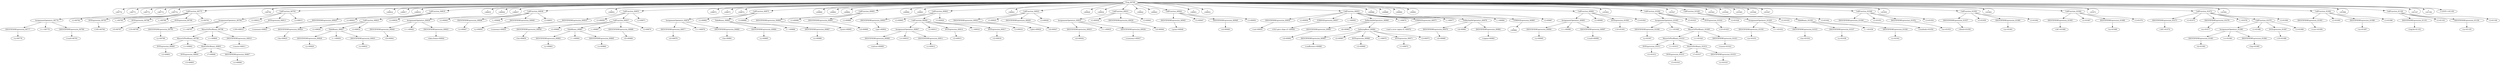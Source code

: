 digraph {

"Prog_60769"->"<
>60770";
"Prog_60769"->"<
>60771";
"Prog_60769"->"<
>60772";
"Prog_60769"->"<
>60773";
"Prog_60769"->"<
>60774";
"Prog_60769"->"CallFunction_60775";
"CallFunction_60775"->"AssignmentOpetators_60776";
"AssignmentOpetators_60776"->"IDENTIFIERExpression_60777";
"IDENTIFIERExpression_60777"->"<x>60778";
"AssignmentOpetators_60776"->"<<->60779";
"AssignmentOpetators_60776"->"IDENTIFIERExpression_60780";
"IDENTIFIERExpression_60780"->"<runif>60781";
"CallFunction_60775"->"<(>60782";
"CallFunction_60775"->"INTExpression_60783";
"INTExpression_60783"->"<100>60784";
"CallFunction_60775"->"<,>60785";
"CallFunction_60775"->"INTExpression_60786";
"INTExpression_60786"->"<0>60787";
"CallFunction_60775"->"<,>60788";
"CallFunction_60775"->"INTExpression_60789";
"INTExpression_60789"->"<10>60790";
"CallFunction_60775"->"<)>60791";
"Prog_60769"->"<
>60792";
"Prog_60769"->"CallFunction_60793";
"CallFunction_60793"->"AssignmentOpetators_60794";
"AssignmentOpetators_60794"->"IDENTIFIERExpression_60795";
"IDENTIFIERExpression_60795"->"<y>60796";
"AssignmentOpetators_60794"->"<<->60797";
"AssignmentOpetators_60794"->"MinusOrPlusBinary_60798";
"MinusOrPlusBinary_60798"->"MinusOrPlusBinary_60799";
"MinusOrPlusBinary_60799"->"INTExpression_60800";
"INTExpression_60800"->"<2>60801";
"MinusOrPlusBinary_60799"->"<+>60802";
"MinusOrPlusBinary_60799"->"MultOrDivBinary_60803";
"MultOrDivBinary_60803"->"INTExpression_60804";
"INTExpression_60804"->"<3>60805";
"MultOrDivBinary_60803"->"<*>60806";
"MultOrDivBinary_60803"->"IDENTIFIERExpression_60807";
"IDENTIFIERExpression_60807"->"<x>60808";
"MinusOrPlusBinary_60798"->"<+>60809";
"MinusOrPlusBinary_60798"->"IDENTIFIERExpression_60810";
"IDENTIFIERExpression_60810"->"<rnorm>60811";
"CallFunction_60793"->"<(>60812";
"CallFunction_60793"->"INTExpression_60813";
"INTExpression_60813"->"<100>60814";
"CallFunction_60793"->"<)>60815";
"Prog_60769"->"<
>60816";
"Prog_60769"->"<
>60817";
"Prog_60769"->"<
>60818";
"Prog_60769"->"CallFunction_60819";
"CallFunction_60819"->"IDENTIFIERExpression_60820";
"IDENTIFIERExpression_60820"->"<summary>60821";
"CallFunction_60819"->"<(>60822";
"CallFunction_60819"->"CallFunction_60823";
"CallFunction_60823"->"IDENTIFIERExpression_60824";
"IDENTIFIERExpression_60824"->"<lm>60825";
"CallFunction_60823"->"<(>60826";
"CallFunction_60823"->"TildeBinary_60827";
"TildeBinary_60827"->"IDENTIFIERExpression_60828";
"IDENTIFIERExpression_60828"->"<y>60829";
"TildeBinary_60827"->"<~>60830";
"TildeBinary_60827"->"IDENTIFIERExpression_60831";
"IDENTIFIERExpression_60831"->"<x>60832";
"CallFunction_60823"->"<)>60833";
"CallFunction_60819"->"<)>60834";
"Prog_60769"->"<
>60835";
"Prog_60769"->"<
>60836";
"Prog_60769"->"<
>60837";
"Prog_60769"->"CallFunction_60838";
"CallFunction_60838"->"AssignmentOpetators_60839";
"AssignmentOpetators_60839"->"IDENTIFIERExpression_60840";
"IDENTIFIERExpression_60840"->"<D>60841";
"AssignmentOpetators_60839"->"<<->60842";
"AssignmentOpetators_60839"->"IDENTIFIERExpression_60843";
"IDENTIFIERExpression_60843"->"<data.frame>60844";
"CallFunction_60838"->"<(>60845";
"CallFunction_60838"->"IDENTIFIERExpression_60846";
"IDENTIFIERExpression_60846"->"<x>60847";
"CallFunction_60838"->"<,>60848";
"CallFunction_60838"->"IDENTIFIERExpression_60849";
"IDENTIFIERExpression_60849"->"<y>60850";
"CallFunction_60838"->"<)>60851";
"Prog_60769"->"<
>60852";
"Prog_60769"->"CallFunction_60853";
"CallFunction_60853"->"IDENTIFIERExpression_60854";
"IDENTIFIERExpression_60854"->"<summary>60855";
"CallFunction_60853"->"<(>60856";
"CallFunction_60853"->"CallFunction_60857";
"CallFunction_60857"->"IDENTIFIERExpression_60858";
"IDENTIFIERExpression_60858"->"<lm>60859";
"CallFunction_60857"->"<(>60860";
"CallFunction_60857"->"TildeBinary_60861";
"TildeBinary_60861"->"IDENTIFIERExpression_60862";
"IDENTIFIERExpression_60862"->"<y>60863";
"TildeBinary_60861"->"<~>60864";
"TildeBinary_60861"->"IDENTIFIERExpression_60865";
"IDENTIFIERExpression_60865"->"<x>60866";
"CallFunction_60857"->"<,>60867";
"CallFunction_60857"->"IDENTIFIERExpression_60868";
"IDENTIFIERExpression_60868"->"<D>60869";
"CallFunction_60857"->"<)>60870";
"CallFunction_60853"->"<)>60871";
"Prog_60769"->"<
>60872";
"Prog_60769"->"<
>60873";
"Prog_60769"->"<
>60874";
"Prog_60769"->"CallFunction_60875";
"CallFunction_60875"->"AssignmentOpetators_60876";
"AssignmentOpetators_60876"->"IDENTIFIERExpression_60877";
"IDENTIFIERExpression_60877"->"<d>60878";
"AssignmentOpetators_60876"->"<<->60879";
"AssignmentOpetators_60876"->"IDENTIFIERExpression_60880";
"IDENTIFIERExpression_60880"->"<lm>60881";
"CallFunction_60875"->"<(>60882";
"CallFunction_60875"->"TildeBinary_60883";
"TildeBinary_60883"->"IDENTIFIERExpression_60884";
"IDENTIFIERExpression_60884"->"<y>60885";
"TildeBinary_60883"->"<~>60886";
"TildeBinary_60883"->"IDENTIFIERExpression_60887";
"IDENTIFIERExpression_60887"->"<x>60888";
"CallFunction_60875"->"<)>60889";
"Prog_60769"->"<
>60890";
"Prog_60769"->"<
>60891";
"Prog_60769"->"<
>60892";
"Prog_60769"->"CallFunction_60893";
"CallFunction_60893"->"IDENTIFIERExpression_60894";
"IDENTIFIERExpression_60894"->"<print>60895";
"CallFunction_60893"->"<(>60896";
"CallFunction_60893"->"IDENTIFIERExpression_60897";
"IDENTIFIERExpression_60897"->"<d>60898";
"CallFunction_60893"->"<)>60899";
"Prog_60769"->"<
>60900";
"Prog_60769"->"<
>60901";
"Prog_60769"->"CallFunction_60902";
"CallFunction_60902"->"IDENTIFIERExpression_60903";
"IDENTIFIERExpression_60903"->"<par>60904";
"CallFunction_60902"->"<(>60905";
"CallFunction_60902"->"CallFunction_60906";
"CallFunction_60906"->"AssignmentOpetators_60907";
"AssignmentOpetators_60907"->"IDENTIFIERExpression_60908";
"IDENTIFIERExpression_60908"->"<mfrow>60909";
"AssignmentOpetators_60907"->"<=>60910";
"AssignmentOpetators_60907"->"IDENTIFIERExpression_60911";
"IDENTIFIERExpression_60911"->"<c>60912";
"CallFunction_60906"->"<(>60913";
"CallFunction_60906"->"INTExpression_60914";
"INTExpression_60914"->"<2>60915";
"CallFunction_60906"->"<,>60916";
"CallFunction_60906"->"INTExpression_60917";
"INTExpression_60917"->"<2>60918";
"CallFunction_60906"->"<)>60919";
"CallFunction_60902"->"<)>60920";
"Prog_60769"->"<
>60921";
"Prog_60769"->"CallFunction_60922";
"CallFunction_60922"->"IDENTIFIERExpression_60923";
"IDENTIFIERExpression_60923"->"<plot>60924";
"CallFunction_60922"->"<(>60925";
"CallFunction_60922"->"IDENTIFIERExpression_60926";
"IDENTIFIERExpression_60926"->"<d>60927";
"CallFunction_60922"->"<)>60928";
"Prog_60769"->"<
>60929";
"Prog_60769"->"<
>60930";
"Prog_60769"->"CallFunction_60931";
"CallFunction_60931"->"AssignmentOpetators_60932";
"AssignmentOpetators_60932"->"IDENTIFIERExpression_60933";
"IDENTIFIERExpression_60933"->"<d>60934";
"AssignmentOpetators_60932"->"<<->60935";
"AssignmentOpetators_60932"->"IDENTIFIERExpression_60936";
"IDENTIFIERExpression_60936"->"<summary>60937";
"CallFunction_60931"->"<(>60938";
"CallFunction_60931"->"IDENTIFIERExpression_60939";
"IDENTIFIERExpression_60939"->"<d>60940";
"CallFunction_60931"->"<)>60941";
"Prog_60769"->"<
>60942";
"Prog_60769"->"<
>60943";
"Prog_60769"->"CallFunction_60944";
"CallFunction_60944"->"IDENTIFIERExpression_60945";
"IDENTIFIERExpression_60945"->"<print>60946";
"CallFunction_60944"->"<(>60947";
"CallFunction_60944"->"IDENTIFIERExpression_60948";
"IDENTIFIERExpression_60948"->"<d>60949";
"CallFunction_60944"->"<)>60950";
"Prog_60769"->"<
>60951";
"Prog_60769"->"<
>60952";
"Prog_60769"->"CallFunction_60953";
"CallFunction_60953"->"IDENTIFIERExpression_60954";
"IDENTIFIERExpression_60954"->"<cat>60955";
"CallFunction_60953"->"<(>60956";
"CallFunction_60953"->"STRINGExpression_60957";
"STRINGExpression_60957"->"<OLS gave slope of >60958";
"CallFunction_60953"->"<,>60959";
"CallFunction_60953"->"DollarAndAtOperators_60960";
"DollarAndAtOperators_60960"->"IDENTIFIERExpression_60961";
"IDENTIFIERExpression_60961"->"<d>60962";
"DollarAndAtOperators_60960"->"<$>60963";
"DollarAndAtOperators_60960"->"IndexingBasic_60964";
"IndexingBasic_60964"->"IDENTIFIERExpression_60965";
"IDENTIFIERExpression_60965"->"<coefficients>60966";
"IndexingBasic_60964"->"<[>60967";
"IndexingBasic_60964"->"INTExpression_60968";
"INTExpression_60968"->"<2>60969";
"IndexingBasic_60964"->"<,>60970";
"IndexingBasic_60964"->"INTExpression_60971";
"INTExpression_60971"->"<1>60972";
"IndexingBasic_60964"->"<]>60973";
"CallFunction_60953"->"<,>60974";
"CallFunction_60953"->"STRINGExpression_60975";
"STRINGExpression_60975"->"<and a error sigma of >60976";
"CallFunction_60953"->"<,>60977";
"CallFunction_60953"->"DollarAndAtOperators_60978";
"DollarAndAtOperators_60978"->"IDENTIFIERExpression_60979";
"IDENTIFIERExpression_60979"->"<d>60980";
"DollarAndAtOperators_60978"->"<$>60981";
"DollarAndAtOperators_60978"->"IDENTIFIERExpression_60982";
"IDENTIFIERExpression_60982"->"<sigma>60983";
"CallFunction_60953"->"<,>60984";
"CallFunction_60953"->"STRINGExpression_60985";
"STRINGExpression_60985"->"<\n>60986";
"CallFunction_60953"->"<)>60987";
"Prog_60769"->"<
>60988";
"Prog_60769"->"<
>60989";
"Prog_60769"->"<
>60990";
"Prog_60769"->"<
>60991";
"Prog_60769"->"CallFunction_60992";
"CallFunction_60992"->"AssignmentOpetators_60993";
"AssignmentOpetators_60993"->"IDENTIFIERExpression_60994";
"IDENTIFIERExpression_60994"->"<x>60995";
"AssignmentOpetators_60993"->"<<->60996";
"AssignmentOpetators_60993"->"IDENTIFIERExpression_60997";
"IDENTIFIERExpression_60997"->"<runif>60998";
"CallFunction_60992"->"<(>60999";
"CallFunction_60992"->"INTExpression_61000";
"INTExpression_61000"->"<10>61001";
"CallFunction_60992"->"<)>61002";
"Prog_60769"->"<
>61003";
"Prog_60769"->"CallFunction_61004";
"CallFunction_61004"->"AssignmentOpetators_61005";
"AssignmentOpetators_61005"->"IDENTIFIERExpression_61006";
"IDENTIFIERExpression_61006"->"<y>61007";
"AssignmentOpetators_61005"->"<<->61008";
"AssignmentOpetators_61005"->"MinusOrPlusBinary_61009";
"MinusOrPlusBinary_61009"->"MinusOrPlusBinary_61010";
"MinusOrPlusBinary_61010"->"INTExpression_61011";
"INTExpression_61011"->"<2>61012";
"MinusOrPlusBinary_61010"->"<+>61013";
"MinusOrPlusBinary_61010"->"MultOrDivBinary_61014";
"MultOrDivBinary_61014"->"INTExpression_61015";
"INTExpression_61015"->"<3>61016";
"MultOrDivBinary_61014"->"<*>61017";
"MultOrDivBinary_61014"->"IDENTIFIERExpression_61018";
"IDENTIFIERExpression_61018"->"<x>61019";
"MinusOrPlusBinary_61009"->"<+>61020";
"MinusOrPlusBinary_61009"->"IDENTIFIERExpression_61021";
"IDENTIFIERExpression_61021"->"<rnorm>61022";
"CallFunction_61004"->"<(>61023";
"CallFunction_61004"->"INTExpression_61024";
"INTExpression_61024"->"<10>61025";
"CallFunction_61004"->"<)>61026";
"Prog_60769"->"<
>61027";
"Prog_60769"->"CallFunction_61028";
"CallFunction_61028"->"AssignmentOpetators_61029";
"AssignmentOpetators_61029"->"IDENTIFIERExpression_61030";
"IDENTIFIERExpression_61030"->"<m>61031";
"AssignmentOpetators_61029"->"<<->61032";
"AssignmentOpetators_61029"->"IDENTIFIERExpression_61033";
"IDENTIFIERExpression_61033"->"<lm>61034";
"CallFunction_61028"->"<(>61035";
"CallFunction_61028"->"TildeBinary_61036";
"TildeBinary_61036"->"IDENTIFIERExpression_61037";
"IDENTIFIERExpression_61037"->"<y>61038";
"TildeBinary_61036"->"<~>61039";
"TildeBinary_61036"->"IDENTIFIERExpression_61040";
"IDENTIFIERExpression_61040"->"<x>61041";
"CallFunction_61028"->"<)>61042";
"Prog_60769"->"<
>61043";
"Prog_60769"->"<
>61044";
"Prog_60769"->"<
>61045";
"Prog_60769"->"<
>61046";
"Prog_60769"->"<
>61047";
"Prog_60769"->"CallFunction_61048";
"CallFunction_61048"->"IDENTIFIERExpression_61049";
"IDENTIFIERExpression_61049"->"<residuals>61050";
"CallFunction_61048"->"<(>61051";
"CallFunction_61048"->"IDENTIFIERExpression_61052";
"IDENTIFIERExpression_61052"->"<m>61053";
"CallFunction_61048"->"<)>61054";
"Prog_60769"->"<
>61055";
"Prog_60769"->"CallFunction_61056";
"CallFunction_61056"->"IDENTIFIERExpression_61057";
"IDENTIFIERExpression_61057"->"<fitted>61058";
"CallFunction_61056"->"<(>61059";
"CallFunction_61056"->"IDENTIFIERExpression_61060";
"IDENTIFIERExpression_61060"->"<m>61061";
"CallFunction_61056"->"<)>61062";
"Prog_60769"->"<
>61063";
"Prog_60769"->"CallFunction_61064";
"CallFunction_61064"->"IDENTIFIERExpression_61065";
"IDENTIFIERExpression_61065"->"<AIC>61066";
"CallFunction_61064"->"<(>61067";
"CallFunction_61064"->"IDENTIFIERExpression_61068";
"IDENTIFIERExpression_61068"->"<m>61069";
"CallFunction_61064"->"<)>61070";
"Prog_60769"->"<
>61071";
"Prog_60769"->"CallFunction_61072";
"CallFunction_61072"->"IDENTIFIERExpression_61073";
"IDENTIFIERExpression_61073"->"<AIC>61074";
"CallFunction_61072"->"<(>61075";
"CallFunction_61072"->"IDENTIFIERExpression_61076";
"IDENTIFIERExpression_61076"->"<m>61077";
"CallFunction_61072"->"<,>61078";
"CallFunction_61072"->"CallFunction_61079";
"CallFunction_61079"->"AssignmentOpetators_61080";
"AssignmentOpetators_61080"->"IDENTIFIERExpression_61081";
"IDENTIFIERExpression_61081"->"<k>61082";
"AssignmentOpetators_61080"->"<=>61083";
"AssignmentOpetators_61080"->"IDENTIFIERExpression_61084";
"IDENTIFIERExpression_61084"->"<log>61085";
"CallFunction_61079"->"<(>61086";
"CallFunction_61079"->"INTExpression_61087";
"INTExpression_61087"->"<10>61088";
"CallFunction_61079"->"<)>61089";
"CallFunction_61072"->"<)>61090";
"Prog_60769"->"<
>61091";
"Prog_60769"->"CallFunction_61092";
"CallFunction_61092"->"IDENTIFIERExpression_61093";
"IDENTIFIERExpression_61093"->"<vcov>61094";
"CallFunction_61092"->"<(>61095";
"CallFunction_61092"->"IDENTIFIERExpression_61096";
"IDENTIFIERExpression_61096"->"<m>61097";
"CallFunction_61092"->"<)>61098";
"Prog_60769"->"<
>61099";
"Prog_60769"->"CallFunction_61100";
"CallFunction_61100"->"IDENTIFIERExpression_61101";
"IDENTIFIERExpression_61101"->"<logLik>61102";
"CallFunction_61100"->"<(>61103";
"CallFunction_61100"->"IDENTIFIERExpression_61104";
"IDENTIFIERExpression_61104"->"<m>61105";
"CallFunction_61100"->"<)>61106";
"Prog_60769"->"<
>61107";
"Prog_60769"->"<
>61108";
"Prog_60769"->"<<EOF>>61109";
}
